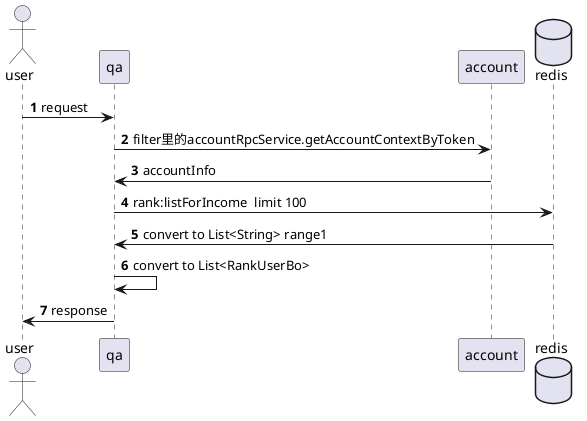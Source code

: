 @startuml

actor user order 10
participant qa order 20
participant account order 30
database redis order 40

autonumber
user -> qa : request
qa -> account : filter里的accountRpcService.getAccountContextByToken
account -> qa : accountInfo
qa -> redis : rank:listForIncome  limit 100
redis -> qa : convert to List<String> range1
qa -> qa : convert to List<RankUserBo>
qa -> user : response

@enduml